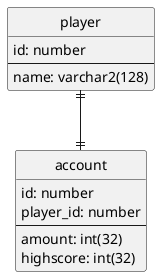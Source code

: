 @startuml Player

' configuration
hide circle
skinparam linetype ortho

' comment
entity "player" as player {
 id: number
 --
 name: varchar2(128)
}
entity "account" as account {
 id: number
 player_id: number
 --
 amount: int(32)
 highscore: int(32)
}
player ||--|| account

@enduml